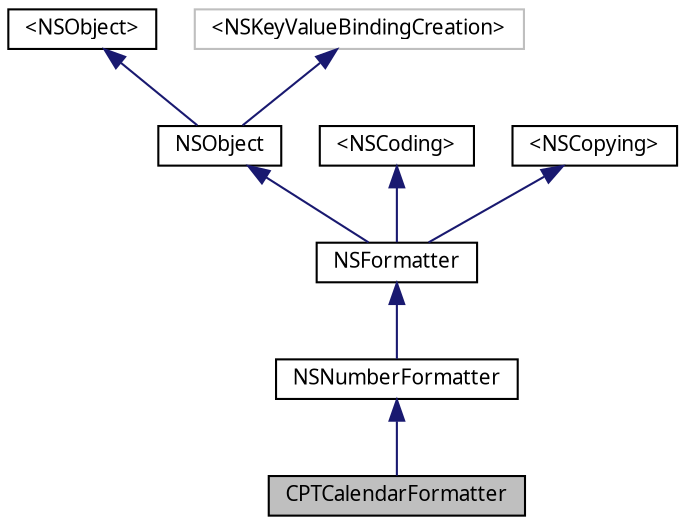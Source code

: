 digraph "CPTCalendarFormatter"
{
 // LATEX_PDF_SIZE
  bgcolor="transparent";
  edge [fontname="Lucinda Grande",fontsize="10",labelfontname="Lucinda Grande",labelfontsize="10"];
  node [fontname="Lucinda Grande",fontsize="10",shape=record];
  Node1 [label="CPTCalendarFormatter",height=0.2,width=0.4,color="black", fillcolor="grey75", style="filled", fontcolor="black",tooltip="A number formatter that converts calendar intervals to dates."];
  Node2 -> Node1 [dir="back",color="midnightblue",fontsize="10",style="solid",fontname="Lucinda Grande"];
  Node2 [label="NSNumberFormatter",height=0.2,width=0.4,color="black",URL="/Users/eskroch/Projects/Core Plot/documentation/doxygen/doxygen-cocoa-touch-tags.xml$https://developer.apple.com/library/ios/#documentation/Cocoa/Reference/Foundation/Classes/NSNumberFormatter_Class/Reference/Reference.html.html#//apple_ref/occ/cl/NSNumberFormatter",tooltip=" "];
  Node3 -> Node2 [dir="back",color="midnightblue",fontsize="10",style="solid",fontname="Lucinda Grande"];
  Node3 [label="NSFormatter",height=0.2,width=0.4,color="black",URL="/Users/eskroch/Projects/Core Plot/documentation/doxygen/doxygen-cocoa-touch-tags.xml$https://developer.apple.com/library/ios/.html#documentation/Cocoa/Reference/Foundation/Classes/NSFormatter_Class/Reference/Reference",tooltip=" "];
  Node4 -> Node3 [dir="back",color="midnightblue",fontsize="10",style="solid",fontname="Lucinda Grande"];
  Node4 [label="NSObject",height=0.2,width=0.4,color="black",URL="/Users/eskroch/Projects/Core Plot/documentation/doxygen/doxygen-cocoa-touch-tags.xml$https://developer.apple.com/library/ios/.html#documentation/Cocoa/Reference/Foundation/Classes/NSObject_Class/Reference/Reference",tooltip=" "];
  Node5 -> Node4 [dir="back",color="midnightblue",fontsize="10",style="solid",fontname="Lucinda Grande"];
  Node5 [label="\<NSObject\>",height=0.2,width=0.4,color="black",URL="/Users/eskroch/Projects/Core Plot/documentation/doxygen/doxygen-cocoa-touch-tags.xml$https://developer.apple.com/library/ios/.html#documentation/Cocoa/Reference/Foundation/Protocols/NSObject_Protocol/Reference/NSObject",tooltip=" "];
  Node6 -> Node4 [dir="back",color="midnightblue",fontsize="10",style="solid",fontname="Lucinda Grande"];
  Node6 [label="\<NSKeyValueBindingCreation\>",height=0.2,width=0.4,color="grey75",tooltip=" "];
  Node7 -> Node3 [dir="back",color="midnightblue",fontsize="10",style="solid",fontname="Lucinda Grande"];
  Node7 [label="\<NSCoding\>",height=0.2,width=0.4,color="black",URL="/Users/eskroch/Projects/Core Plot/documentation/doxygen/doxygen-cocoa-touch-tags.xml$https://developer.apple.com/library/ios/.html#documentation/Cocoa/Reference/Foundation/Protocols/NSCoding_Protocol/Reference/Reference",tooltip=" "];
  Node8 -> Node3 [dir="back",color="midnightblue",fontsize="10",style="solid",fontname="Lucinda Grande"];
  Node8 [label="\<NSCopying\>",height=0.2,width=0.4,color="black",URL="/Users/eskroch/Projects/Core Plot/documentation/doxygen/doxygen-cocoa-touch-tags.xml$https://developer.apple.com/library/ios/.html#documentation/Cocoa/Reference/Foundation/Protocols/NSCopying_Protocol/Reference/Reference",tooltip=" "];
}

